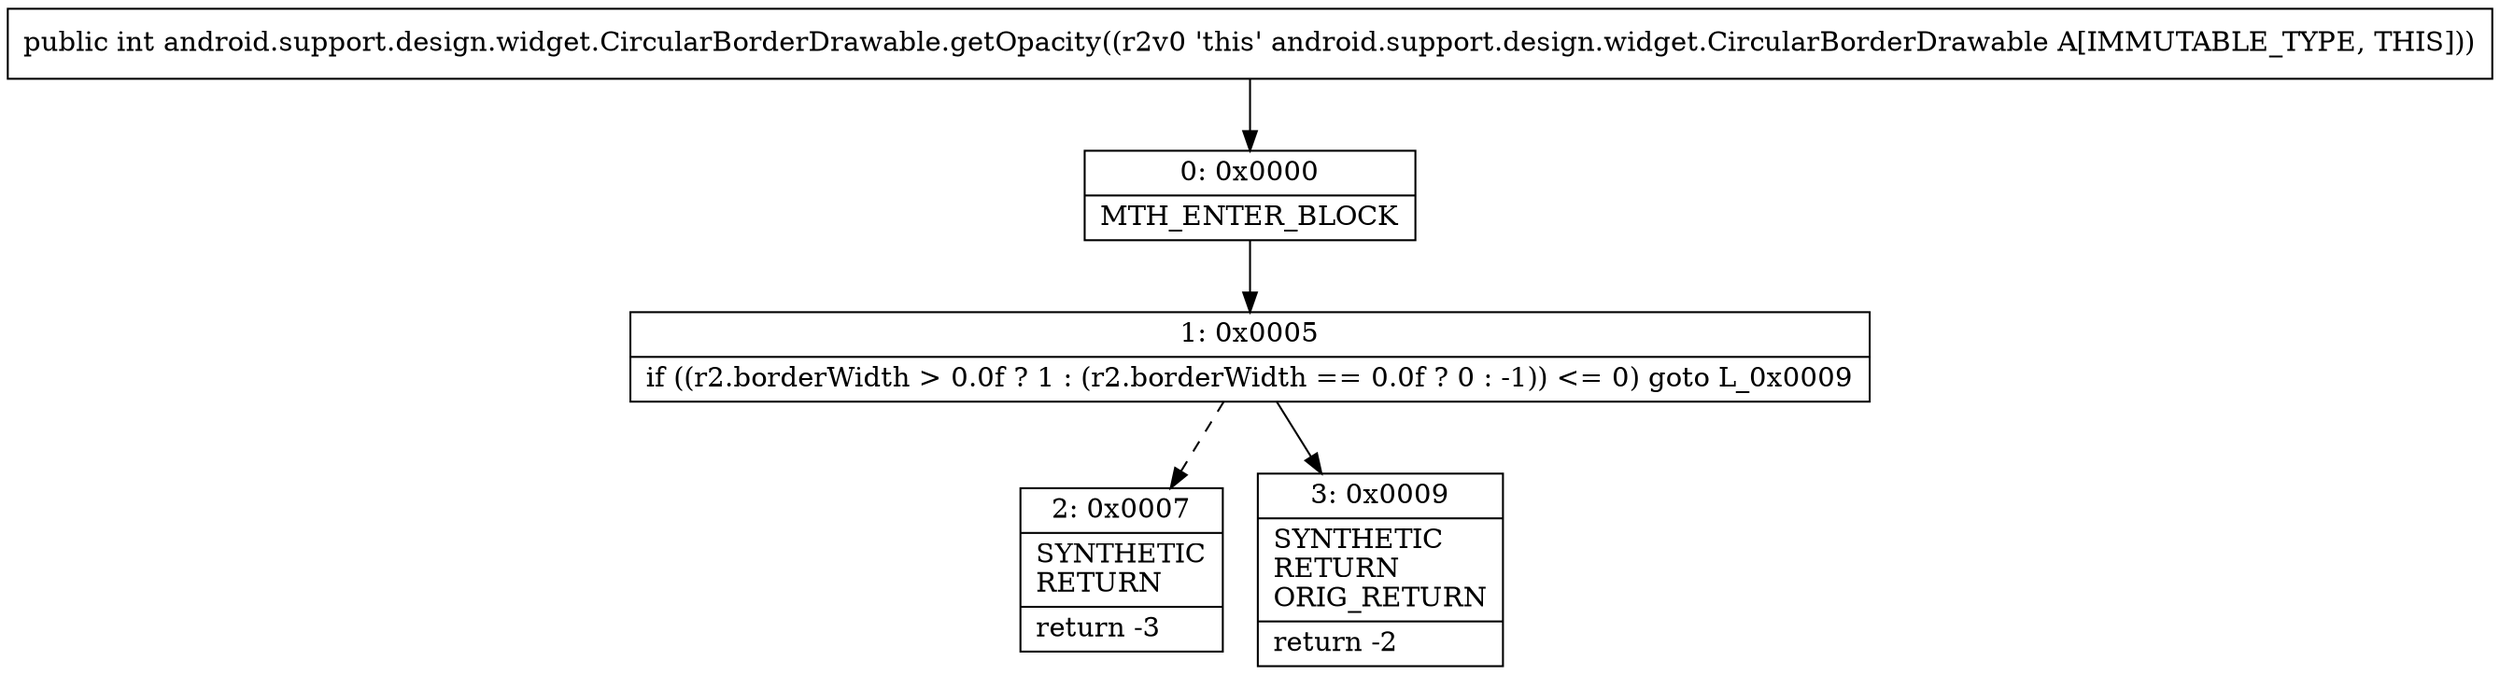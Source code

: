 digraph "CFG forandroid.support.design.widget.CircularBorderDrawable.getOpacity()I" {
Node_0 [shape=record,label="{0\:\ 0x0000|MTH_ENTER_BLOCK\l}"];
Node_1 [shape=record,label="{1\:\ 0x0005|if ((r2.borderWidth \> 0.0f ? 1 : (r2.borderWidth == 0.0f ? 0 : \-1)) \<= 0) goto L_0x0009\l}"];
Node_2 [shape=record,label="{2\:\ 0x0007|SYNTHETIC\lRETURN\l|return \-3\l}"];
Node_3 [shape=record,label="{3\:\ 0x0009|SYNTHETIC\lRETURN\lORIG_RETURN\l|return \-2\l}"];
MethodNode[shape=record,label="{public int android.support.design.widget.CircularBorderDrawable.getOpacity((r2v0 'this' android.support.design.widget.CircularBorderDrawable A[IMMUTABLE_TYPE, THIS])) }"];
MethodNode -> Node_0;
Node_0 -> Node_1;
Node_1 -> Node_2[style=dashed];
Node_1 -> Node_3;
}

